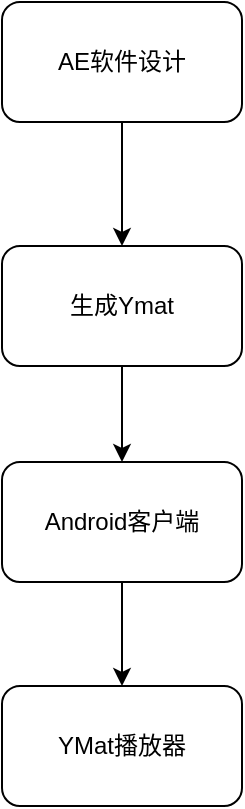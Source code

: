 <mxfile version="26.0.6" pages="4">
  <diagram name="第 1 页" id="IeBE4TxrIKwJ-vVv5vwF">
    <mxGraphModel grid="0" page="1" gridSize="10" guides="1" tooltips="1" connect="1" arrows="1" fold="1" pageScale="1" pageWidth="827" pageHeight="1169" math="0" shadow="0">
      <root>
        <mxCell id="0" />
        <mxCell id="1" parent="0" />
        <mxCell id="xSpjs1CuIjZMWtGr5CuO-3" style="edgeStyle=orthogonalEdgeStyle;rounded=0;orthogonalLoop=1;jettySize=auto;html=1;exitX=0.5;exitY=1;exitDx=0;exitDy=0;entryX=0.5;entryY=0;entryDx=0;entryDy=0;" edge="1" parent="1" source="xSpjs1CuIjZMWtGr5CuO-1" target="xSpjs1CuIjZMWtGr5CuO-2">
          <mxGeometry relative="1" as="geometry" />
        </mxCell>
        <mxCell id="xSpjs1CuIjZMWtGr5CuO-1" value="AE软件设计" style="rounded=1;whiteSpace=wrap;html=1;" vertex="1" parent="1">
          <mxGeometry x="364" y="86" width="120" height="60" as="geometry" />
        </mxCell>
        <mxCell id="xSpjs1CuIjZMWtGr5CuO-9" style="edgeStyle=orthogonalEdgeStyle;rounded=0;orthogonalLoop=1;jettySize=auto;html=1;exitX=0.5;exitY=1;exitDx=0;exitDy=0;" edge="1" parent="1" source="xSpjs1CuIjZMWtGr5CuO-2" target="xSpjs1CuIjZMWtGr5CuO-6">
          <mxGeometry relative="1" as="geometry" />
        </mxCell>
        <mxCell id="xSpjs1CuIjZMWtGr5CuO-2" value="生成Ymat" style="rounded=1;whiteSpace=wrap;html=1;" vertex="1" parent="1">
          <mxGeometry x="364" y="208" width="120" height="60" as="geometry" />
        </mxCell>
        <mxCell id="xSpjs1CuIjZMWtGr5CuO-11" style="edgeStyle=orthogonalEdgeStyle;rounded=0;orthogonalLoop=1;jettySize=auto;html=1;exitX=0.5;exitY=1;exitDx=0;exitDy=0;" edge="1" parent="1" source="xSpjs1CuIjZMWtGr5CuO-6" target="xSpjs1CuIjZMWtGr5CuO-10">
          <mxGeometry relative="1" as="geometry" />
        </mxCell>
        <mxCell id="xSpjs1CuIjZMWtGr5CuO-6" value="Android客户端" style="rounded=1;whiteSpace=wrap;html=1;" vertex="1" parent="1">
          <mxGeometry x="364" y="316" width="120" height="60" as="geometry" />
        </mxCell>
        <mxCell id="xSpjs1CuIjZMWtGr5CuO-10" value="YMat播放器" style="rounded=1;whiteSpace=wrap;html=1;" vertex="1" parent="1">
          <mxGeometry x="364" y="428" width="120" height="60" as="geometry" />
        </mxCell>
      </root>
    </mxGraphModel>
  </diagram>
  <diagram id="SSOuIzf98aNxQcIewdjv" name="第 2 页">
    <mxGraphModel grid="0" page="1" gridSize="10" guides="1" tooltips="1" connect="1" arrows="1" fold="1" pageScale="1" pageWidth="827" pageHeight="1169" math="0" shadow="0">
      <root>
        <mxCell id="0" />
        <mxCell id="1" parent="0" />
        <mxCell id="kUwqwCnBbdYSYzupKUS7-3" style="edgeStyle=orthogonalEdgeStyle;rounded=0;orthogonalLoop=1;jettySize=auto;html=1;exitX=1;exitY=0.5;exitDx=0;exitDy=0;" edge="1" parent="1" source="kUwqwCnBbdYSYzupKUS7-1" target="kUwqwCnBbdYSYzupKUS7-2">
          <mxGeometry relative="1" as="geometry" />
        </mxCell>
        <mxCell id="kUwqwCnBbdYSYzupKUS7-1" value="AE工具" style="rounded=1;whiteSpace=wrap;html=1;" vertex="1" parent="1">
          <mxGeometry x="78" y="204" width="120" height="60" as="geometry" />
        </mxCell>
        <mxCell id="kUwqwCnBbdYSYzupKUS7-5" style="edgeStyle=orthogonalEdgeStyle;rounded=0;orthogonalLoop=1;jettySize=auto;html=1;exitX=1;exitY=0.5;exitDx=0;exitDy=0;" edge="1" parent="1" source="kUwqwCnBbdYSYzupKUS7-2" target="kUwqwCnBbdYSYzupKUS7-4">
          <mxGeometry relative="1" as="geometry" />
        </mxCell>
        <mxCell id="kUwqwCnBbdYSYzupKUS7-2" value="YMat AE插件" style="rounded=1;whiteSpace=wrap;html=1;" vertex="1" parent="1">
          <mxGeometry x="272" y="204" width="120" height="60" as="geometry" />
        </mxCell>
        <mxCell id="kUwqwCnBbdYSYzupKUS7-4" value="YMat包" style="rounded=1;whiteSpace=wrap;html=1;" vertex="1" parent="1">
          <mxGeometry x="490" y="204" width="120" height="60" as="geometry" />
        </mxCell>
      </root>
    </mxGraphModel>
  </diagram>
  <diagram id="_V9EevGXmQ7JjTfPd-PA" name="第 3 页">
    <mxGraphModel grid="0" page="1" gridSize="10" guides="1" tooltips="1" connect="1" arrows="1" fold="1" pageScale="1" pageWidth="827" pageHeight="1169" math="0" shadow="0">
      <root>
        <mxCell id="0" />
        <mxCell id="1" parent="0" />
        <mxCell id="cM1LRjc3AgB_WnRq3cY3-4" style="edgeStyle=orthogonalEdgeStyle;rounded=0;orthogonalLoop=1;jettySize=auto;html=1;exitX=0.5;exitY=1;exitDx=0;exitDy=0;" edge="1" parent="1" source="cM1LRjc3AgB_WnRq3cY3-1" target="cM1LRjc3AgB_WnRq3cY3-2">
          <mxGeometry relative="1" as="geometry" />
        </mxCell>
        <mxCell id="cM1LRjc3AgB_WnRq3cY3-5" style="edgeStyle=orthogonalEdgeStyle;rounded=0;orthogonalLoop=1;jettySize=auto;html=1;exitX=0.5;exitY=1;exitDx=0;exitDy=0;" edge="1" parent="1" source="cM1LRjc3AgB_WnRq3cY3-1" target="cM1LRjc3AgB_WnRq3cY3-3">
          <mxGeometry relative="1" as="geometry" />
        </mxCell>
        <mxCell id="cM1LRjc3AgB_WnRq3cY3-1" value="YMatView&lt;div&gt;YMat播放容器&lt;/div&gt;" style="rounded=1;whiteSpace=wrap;html=1;" vertex="1" parent="1">
          <mxGeometry x="402" y="99" width="120" height="60" as="geometry" />
        </mxCell>
        <mxCell id="cM1LRjc3AgB_WnRq3cY3-2" value="YMatParser&lt;br&gt;&lt;div&gt;YMat文件解析器&lt;/div&gt;" style="rounded=1;whiteSpace=wrap;html=1;" vertex="1" parent="1">
          <mxGeometry x="219" y="210" width="120" height="60" as="geometry" />
        </mxCell>
        <mxCell id="cM1LRjc3AgB_WnRq3cY3-8" style="edgeStyle=orthogonalEdgeStyle;rounded=0;orthogonalLoop=1;jettySize=auto;html=1;exitX=0.5;exitY=1;exitDx=0;exitDy=0;" edge="1" parent="1" source="cM1LRjc3AgB_WnRq3cY3-3" target="cM1LRjc3AgB_WnRq3cY3-6">
          <mxGeometry relative="1" as="geometry" />
        </mxCell>
        <mxCell id="cM1LRjc3AgB_WnRq3cY3-13" style="edgeStyle=orthogonalEdgeStyle;rounded=0;orthogonalLoop=1;jettySize=auto;html=1;exitX=0.5;exitY=1;exitDx=0;exitDy=0;" edge="1" parent="1" source="cM1LRjc3AgB_WnRq3cY3-3" target="cM1LRjc3AgB_WnRq3cY3-12">
          <mxGeometry relative="1" as="geometry" />
        </mxCell>
        <mxCell id="xbOr1U6wcmrfDHrBdjUR-2" style="edgeStyle=orthogonalEdgeStyle;rounded=0;orthogonalLoop=1;jettySize=auto;html=1;exitX=0.5;exitY=1;exitDx=0;exitDy=0;" edge="1" parent="1" source="cM1LRjc3AgB_WnRq3cY3-3" target="xbOr1U6wcmrfDHrBdjUR-1">
          <mxGeometry relative="1" as="geometry" />
        </mxCell>
        <mxCell id="cM1LRjc3AgB_WnRq3cY3-3" value="YMatPlayer&lt;div&gt;YMat播放器&lt;/div&gt;" style="rounded=1;whiteSpace=wrap;html=1;" vertex="1" parent="1">
          <mxGeometry x="402" y="210" width="120" height="60" as="geometry" />
        </mxCell>
        <mxCell id="cM1LRjc3AgB_WnRq3cY3-6" value="YMatHardDecoder&lt;div&gt;YMat视频解析器&lt;/div&gt;" style="rounded=1;whiteSpace=wrap;html=1;" vertex="1" parent="1">
          <mxGeometry x="315" y="349" width="120" height="60" as="geometry" />
        </mxCell>
        <mxCell id="cM1LRjc3AgB_WnRq3cY3-11" style="edgeStyle=orthogonalEdgeStyle;rounded=0;orthogonalLoop=1;jettySize=auto;html=1;exitX=0.5;exitY=1;exitDx=0;exitDy=0;" edge="1" parent="1" source="cM1LRjc3AgB_WnRq3cY3-7" target="cM1LRjc3AgB_WnRq3cY3-10">
          <mxGeometry relative="1" as="geometry" />
        </mxCell>
        <mxCell id="cM1LRjc3AgB_WnRq3cY3-7" value="YMatRender&lt;div&gt;YMat渲染管理器&lt;/div&gt;" style="rounded=1;whiteSpace=wrap;html=1;" vertex="1" parent="1">
          <mxGeometry x="514" y="443" width="120" height="60" as="geometry" />
        </mxCell>
        <mxCell id="cM1LRjc3AgB_WnRq3cY3-10" value="YMatJniUtils&lt;div&gt;Native YMat&lt;/div&gt;" style="rounded=1;whiteSpace=wrap;html=1;" vertex="1" parent="1">
          <mxGeometry x="514" y="530" width="120" height="60" as="geometry" />
        </mxCell>
        <mxCell id="cM1LRjc3AgB_WnRq3cY3-12" value="YMatThread&lt;div&gt;多线程&lt;/div&gt;" style="rounded=1;whiteSpace=wrap;html=1;" vertex="1" parent="1">
          <mxGeometry x="128" y="349" width="120" height="60" as="geometry" />
        </mxCell>
        <mxCell id="xbOr1U6wcmrfDHrBdjUR-3" style="edgeStyle=orthogonalEdgeStyle;rounded=0;orthogonalLoop=1;jettySize=auto;html=1;exitX=0.5;exitY=1;exitDx=0;exitDy=0;" edge="1" parent="1" source="xbOr1U6wcmrfDHrBdjUR-1" target="cM1LRjc3AgB_WnRq3cY3-7">
          <mxGeometry relative="1" as="geometry" />
        </mxCell>
        <mxCell id="xbOr1U6wcmrfDHrBdjUR-1" value="YMatSyner&lt;div&gt;YMat元素同步器&lt;/div&gt;" style="rounded=1;whiteSpace=wrap;html=1;" vertex="1" parent="1">
          <mxGeometry x="514" y="349" width="120" height="60" as="geometry" />
        </mxCell>
      </root>
    </mxGraphModel>
  </diagram>
  <diagram id="7B-7KGAlwBmD6U4YT_aI" name="第 4 页">
    <mxGraphModel dx="1434" dy="676" grid="0" gridSize="10" guides="1" tooltips="1" connect="1" arrows="1" fold="1" page="1" pageScale="1" pageWidth="827" pageHeight="1169" math="0" shadow="0">
      <root>
        <mxCell id="0" />
        <mxCell id="1" parent="0" />
        <mxCell id="xDSBVTYBkB1Cw8n1Mpdg-8" style="edgeStyle=orthogonalEdgeStyle;rounded=0;orthogonalLoop=1;jettySize=auto;html=1;exitX=0.5;exitY=1;exitDx=0;exitDy=0;" edge="1" parent="1" source="xDSBVTYBkB1Cw8n1Mpdg-1" target="xDSBVTYBkB1Cw8n1Mpdg-2">
          <mxGeometry relative="1" as="geometry" />
        </mxCell>
        <mxCell id="xDSBVTYBkB1Cw8n1Mpdg-1" value="YMatController&lt;div&gt;Ymat管理器&lt;/div&gt;" style="rounded=1;whiteSpace=wrap;html=1;" vertex="1" parent="1">
          <mxGeometry x="358" y="129" width="120" height="60" as="geometry" />
        </mxCell>
        <mxCell id="xDSBVTYBkB1Cw8n1Mpdg-9" style="edgeStyle=orthogonalEdgeStyle;rounded=0;orthogonalLoop=1;jettySize=auto;html=1;exitX=0;exitY=0.5;exitDx=0;exitDy=0;" edge="1" parent="1" source="xDSBVTYBkB1Cw8n1Mpdg-2" target="xDSBVTYBkB1Cw8n1Mpdg-3">
          <mxGeometry relative="1" as="geometry" />
        </mxCell>
        <mxCell id="xDSBVTYBkB1Cw8n1Mpdg-11" style="edgeStyle=orthogonalEdgeStyle;rounded=0;orthogonalLoop=1;jettySize=auto;html=1;exitX=0.5;exitY=1;exitDx=0;exitDy=0;" edge="1" parent="1" source="xDSBVTYBkB1Cw8n1Mpdg-2" target="xDSBVTYBkB1Cw8n1Mpdg-4">
          <mxGeometry relative="1" as="geometry" />
        </mxCell>
        <mxCell id="xDSBVTYBkB1Cw8n1Mpdg-2" value="YMatPlayer&lt;div&gt;ymat播放器&lt;/div&gt;" style="rounded=1;whiteSpace=wrap;html=1;" vertex="1" parent="1">
          <mxGeometry x="358" y="242" width="120" height="60" as="geometry" />
        </mxCell>
        <mxCell id="xDSBVTYBkB1Cw8n1Mpdg-10" style="edgeStyle=orthogonalEdgeStyle;rounded=0;orthogonalLoop=1;jettySize=auto;html=1;exitX=1;exitY=0.75;exitDx=0;exitDy=0;entryX=0;entryY=0.75;entryDx=0;entryDy=0;" edge="1" parent="1" source="xDSBVTYBkB1Cw8n1Mpdg-3" target="xDSBVTYBkB1Cw8n1Mpdg-2">
          <mxGeometry relative="1" as="geometry" />
        </mxCell>
        <mxCell id="xDSBVTYBkB1Cw8n1Mpdg-3" value="YMatConfig&lt;div&gt;ymat json描述解析&lt;/div&gt;" style="rounded=1;whiteSpace=wrap;html=1;" vertex="1" parent="1">
          <mxGeometry x="178" y="242" width="120" height="60" as="geometry" />
        </mxCell>
        <mxCell id="xDSBVTYBkB1Cw8n1Mpdg-12" style="edgeStyle=orthogonalEdgeStyle;rounded=0;orthogonalLoop=1;jettySize=auto;html=1;exitX=0.5;exitY=1;exitDx=0;exitDy=0;" edge="1" parent="1" source="xDSBVTYBkB1Cw8n1Mpdg-4" target="xDSBVTYBkB1Cw8n1Mpdg-7">
          <mxGeometry relative="1" as="geometry" />
        </mxCell>
        <mxCell id="xDSBVTYBkB1Cw8n1Mpdg-4" value="RenderContoller&lt;div&gt;渲染器&lt;/div&gt;" style="rounded=1;whiteSpace=wrap;html=1;" vertex="1" parent="1">
          <mxGeometry x="358" y="350" width="120" height="60" as="geometry" />
        </mxCell>
        <mxCell id="xDSBVTYBkB1Cw8n1Mpdg-5" value="TextCpuDrawer&lt;div&gt;文字渲染&lt;/div&gt;" style="rounded=1;whiteSpace=wrap;html=1;" vertex="1" parent="1">
          <mxGeometry x="104" y="565" width="120" height="60" as="geometry" />
        </mxCell>
        <mxCell id="xDSBVTYBkB1Cw8n1Mpdg-15" style="edgeStyle=orthogonalEdgeStyle;rounded=0;orthogonalLoop=1;jettySize=auto;html=1;exitX=0;exitY=0.25;exitDx=0;exitDy=0;entryX=1;entryY=0.25;entryDx=0;entryDy=0;" edge="1" parent="1" source="xDSBVTYBkB1Cw8n1Mpdg-6" target="xDSBVTYBkB1Cw8n1Mpdg-7">
          <mxGeometry relative="1" as="geometry" />
        </mxCell>
        <mxCell id="xDSBVTYBkB1Cw8n1Mpdg-6" value="VectorDrawer&lt;br&gt;&lt;div&gt;组元素&lt;/div&gt;" style="rounded=1;whiteSpace=wrap;html=1;" vertex="1" parent="1">
          <mxGeometry x="454" y="452" width="120" height="60" as="geometry" />
        </mxCell>
        <mxCell id="xDSBVTYBkB1Cw8n1Mpdg-14" style="edgeStyle=orthogonalEdgeStyle;rounded=0;orthogonalLoop=1;jettySize=auto;html=1;exitX=1;exitY=0.5;exitDx=0;exitDy=0;" edge="1" parent="1" source="xDSBVTYBkB1Cw8n1Mpdg-7" target="xDSBVTYBkB1Cw8n1Mpdg-6">
          <mxGeometry relative="1" as="geometry" />
        </mxCell>
        <mxCell id="xDSBVTYBkB1Cw8n1Mpdg-19" style="edgeStyle=orthogonalEdgeStyle;rounded=0;orthogonalLoop=1;jettySize=auto;html=1;exitX=0.5;exitY=1;exitDx=0;exitDy=0;" edge="1" parent="1" source="xDSBVTYBkB1Cw8n1Mpdg-7" target="xDSBVTYBkB1Cw8n1Mpdg-5">
          <mxGeometry relative="1" as="geometry" />
        </mxCell>
        <mxCell id="xDSBVTYBkB1Cw8n1Mpdg-20" style="edgeStyle=orthogonalEdgeStyle;rounded=0;orthogonalLoop=1;jettySize=auto;html=1;exitX=0.5;exitY=1;exitDx=0;exitDy=0;" edge="1" parent="1" source="xDSBVTYBkB1Cw8n1Mpdg-7" target="xDSBVTYBkB1Cw8n1Mpdg-16">
          <mxGeometry relative="1" as="geometry" />
        </mxCell>
        <mxCell id="xDSBVTYBkB1Cw8n1Mpdg-21" style="edgeStyle=orthogonalEdgeStyle;rounded=0;orthogonalLoop=1;jettySize=auto;html=1;exitX=0.5;exitY=1;exitDx=0;exitDy=0;" edge="1" parent="1" source="xDSBVTYBkB1Cw8n1Mpdg-7" target="xDSBVTYBkB1Cw8n1Mpdg-17">
          <mxGeometry relative="1" as="geometry" />
        </mxCell>
        <mxCell id="xDSBVTYBkB1Cw8n1Mpdg-22" style="edgeStyle=orthogonalEdgeStyle;rounded=0;orthogonalLoop=1;jettySize=auto;html=1;exitX=0.5;exitY=1;exitDx=0;exitDy=0;" edge="1" parent="1" source="xDSBVTYBkB1Cw8n1Mpdg-7" target="xDSBVTYBkB1Cw8n1Mpdg-18">
          <mxGeometry relative="1" as="geometry" />
        </mxCell>
        <mxCell id="xDSBVTYBkB1Cw8n1Mpdg-7" value="Layers&lt;br&gt;&lt;div&gt;层级管理器&lt;/div&gt;" style="rounded=1;whiteSpace=wrap;html=1;" vertex="1" parent="1">
          <mxGeometry x="274" y="452" width="120" height="60" as="geometry" />
        </mxCell>
        <mxCell id="xDSBVTYBkB1Cw8n1Mpdg-16" value="ShapeDrawer&lt;div&gt;图形渲染&lt;/div&gt;" style="rounded=1;whiteSpace=wrap;html=1;align=center;verticalAlign=top;" vertex="1" parent="1">
          <mxGeometry x="243" y="562" width="182" height="261" as="geometry" />
        </mxCell>
        <mxCell id="xDSBVTYBkB1Cw8n1Mpdg-17" value="ImageDrawer&lt;div&gt;图片渲染&lt;/div&gt;" style="rounded=1;whiteSpace=wrap;html=1;" vertex="1" parent="1">
          <mxGeometry x="467" y="562" width="120" height="60" as="geometry" />
        </mxCell>
        <mxCell id="xDSBVTYBkB1Cw8n1Mpdg-18" value="VideoDrawer&lt;div&gt;视频渲染&lt;/div&gt;" style="rounded=1;whiteSpace=wrap;html=1;" vertex="1" parent="1">
          <mxGeometry x="657" y="565" width="120" height="60" as="geometry" />
        </mxCell>
        <mxCell id="xDSBVTYBkB1Cw8n1Mpdg-23" value="PathDrawer&lt;div&gt;路径渲染&lt;/div&gt;" style="rounded=1;whiteSpace=wrap;html=1;" vertex="1" parent="1">
          <mxGeometry x="274" y="606" width="120" height="60" as="geometry" />
        </mxCell>
        <mxCell id="xDSBVTYBkB1Cw8n1Mpdg-24" value="ElementDrawer&lt;div&gt;多边形渲染&lt;/div&gt;" style="rounded=1;whiteSpace=wrap;html=1;" vertex="1" parent="1">
          <mxGeometry x="277" y="677" width="120" height="60" as="geometry" />
        </mxCell>
        <mxCell id="xDSBVTYBkB1Cw8n1Mpdg-25" value="EllipseDrawer&lt;div&gt;&lt;span style=&quot;background-color: transparent; color: light-dark(rgb(0, 0, 0), rgb(255, 255, 255));&quot;&gt;椭圆形渲染&lt;/span&gt;&lt;/div&gt;" style="rounded=1;whiteSpace=wrap;html=1;" vertex="1" parent="1">
          <mxGeometry x="277" y="753" width="120" height="60" as="geometry" />
        </mxCell>
        <mxCell id="xDSBVTYBkB1Cw8n1Mpdg-26" style="edgeStyle=orthogonalEdgeStyle;rounded=0;orthogonalLoop=1;jettySize=auto;html=1;exitX=0.5;exitY=1;exitDx=0;exitDy=0;" edge="1" parent="1" source="xDSBVTYBkB1Cw8n1Mpdg-16" target="xDSBVTYBkB1Cw8n1Mpdg-16">
          <mxGeometry relative="1" as="geometry" />
        </mxCell>
        <mxCell id="xDSBVTYBkB1Cw8n1Mpdg-27" style="edgeStyle=orthogonalEdgeStyle;rounded=0;orthogonalLoop=1;jettySize=auto;html=1;exitX=0.5;exitY=1;exitDx=0;exitDy=0;" edge="1" parent="1" source="xDSBVTYBkB1Cw8n1Mpdg-16" target="xDSBVTYBkB1Cw8n1Mpdg-16">
          <mxGeometry relative="1" as="geometry" />
        </mxCell>
      </root>
    </mxGraphModel>
  </diagram>
</mxfile>
